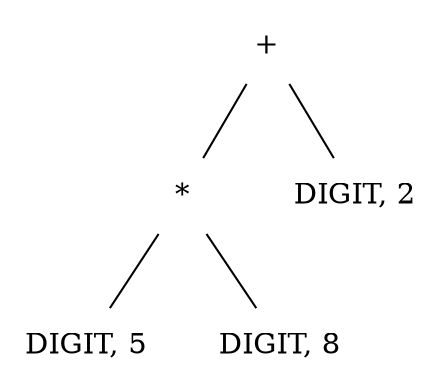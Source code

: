 // dot -Tpdf ast.dot -o ast.pdf  &&   dot -Tpng ast.dot -o ast.png

digraph ast {
    node [shape=plaintext];
    edge [arrowhead="none"];

    e1 -> e2 
    e1 -> t1
    e2 -> t2
    e2 -> t3
    
    e1 [label="+"];
    e2 [label="*"];
    
    t1 [label="DIGIT, 2"];
    t2 [label="DIGIT, 5"];
    t3 [label="DIGIT, 8"];
}

